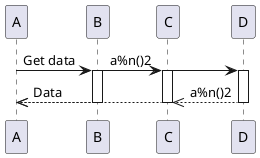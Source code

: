{
  "sha1": "p6bz8unb5vj8cg7t58v6vr6ull0tri5",
  "insertion": {
    "when": "2024-06-06T17:24:18.687Z",
    "url": "https://github.com/plantuml/plantuml/pull/1793",
    "user": "plantuml@gmail.com"
  }
}
@startuml
!pragma teoz true
A -> B++: Get data
& B -> C++:a%n()2
& C -> D++:
D -->> C--:a%n()2
& C -->> A--:
&B -->> A--: Data
@enduml
